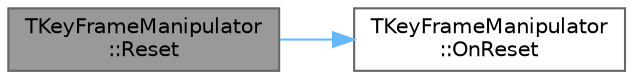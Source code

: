 digraph "TKeyFrameManipulator::Reset"
{
 // INTERACTIVE_SVG=YES
 // LATEX_PDF_SIZE
  bgcolor="transparent";
  edge [fontname=Helvetica,fontsize=10,labelfontname=Helvetica,labelfontsize=10];
  node [fontname=Helvetica,fontsize=10,shape=box,height=0.2,width=0.4];
  rankdir="LR";
  Node1 [id="Node000001",label="TKeyFrameManipulator\l::Reset",height=0.2,width=0.4,color="gray40", fillcolor="grey60", style="filled", fontcolor="black",tooltip="Removes all keys."];
  Node1 -> Node2 [id="edge1_Node000001_Node000002",color="steelblue1",style="solid",tooltip=" "];
  Node2 [id="Node000002",label="TKeyFrameManipulator\l::OnReset",height=0.2,width=0.4,color="grey40", fillcolor="white", style="filled",URL="$de/d3a/classTKeyFrameManipulator.html#aa16395a997617490107d1b317576f7c9",tooltip="Called when all key times have been removed."];
}
